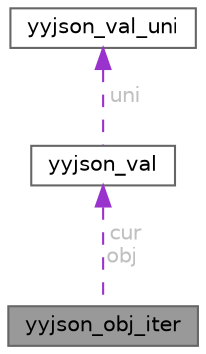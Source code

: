 digraph "yyjson_obj_iter"
{
 // LATEX_PDF_SIZE
  bgcolor="transparent";
  edge [fontname=Helvetica,fontsize=10,labelfontname=Helvetica,labelfontsize=10];
  node [fontname=Helvetica,fontsize=10,shape=box,height=0.2,width=0.4];
  Node1 [id="Node000001",label="yyjson_obj_iter",height=0.2,width=0.4,color="gray40", fillcolor="grey60", style="filled", fontcolor="black",tooltip=" "];
  Node2 -> Node1 [id="edge1_Node000001_Node000002",dir="back",color="darkorchid3",style="dashed",tooltip=" ",label=" cur\nobj",fontcolor="grey" ];
  Node2 [id="Node000002",label="yyjson_val",height=0.2,width=0.4,color="gray40", fillcolor="white", style="filled",URL="$structyyjson__val.html",tooltip=" "];
  Node3 -> Node2 [id="edge2_Node000002_Node000003",dir="back",color="darkorchid3",style="dashed",tooltip=" ",label=" uni",fontcolor="grey" ];
  Node3 [id="Node000003",label="yyjson_val_uni",height=0.2,width=0.4,color="gray40", fillcolor="white", style="filled",URL="$unionyyjson__val__uni.html",tooltip=" "];
}
